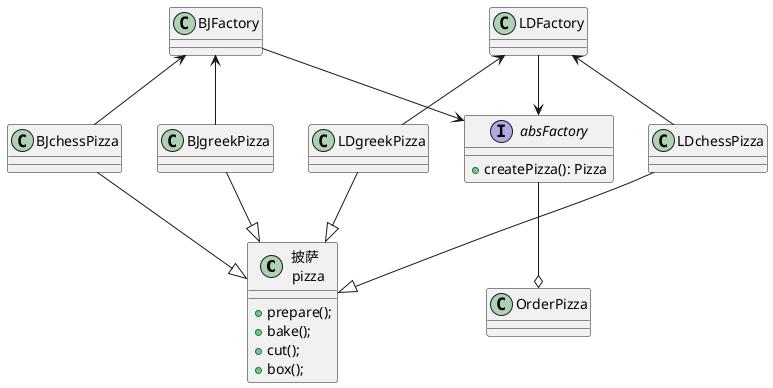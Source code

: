 @startuml

class "披萨 \n pizza" as pizza {
    + prepare();
    + bake();
    + cut();
    + box();
}


class BJchessPizza {
}

class BJgreekPizza {
}

class LDchessPizza {
}

class LDgreekPizza {
}

interface absFactory {
    + createPizza(): Pizza
}

class BJFactory {
}

class LDFactory {
}

BJchessPizza --|> pizza
BJgreekPizza --|> pizza
LDchessPizza --|> pizza
LDgreekPizza --|> pizza

BJFactory --> absFactory
LDFactory --> absFactory

BJFactory <-- BJchessPizza
BJFactory <-- BJgreekPizza

LDFactory <-- LDchessPizza
LDFactory <-- LDgreekPizza

absFactory --o OrderPizza


@enduml